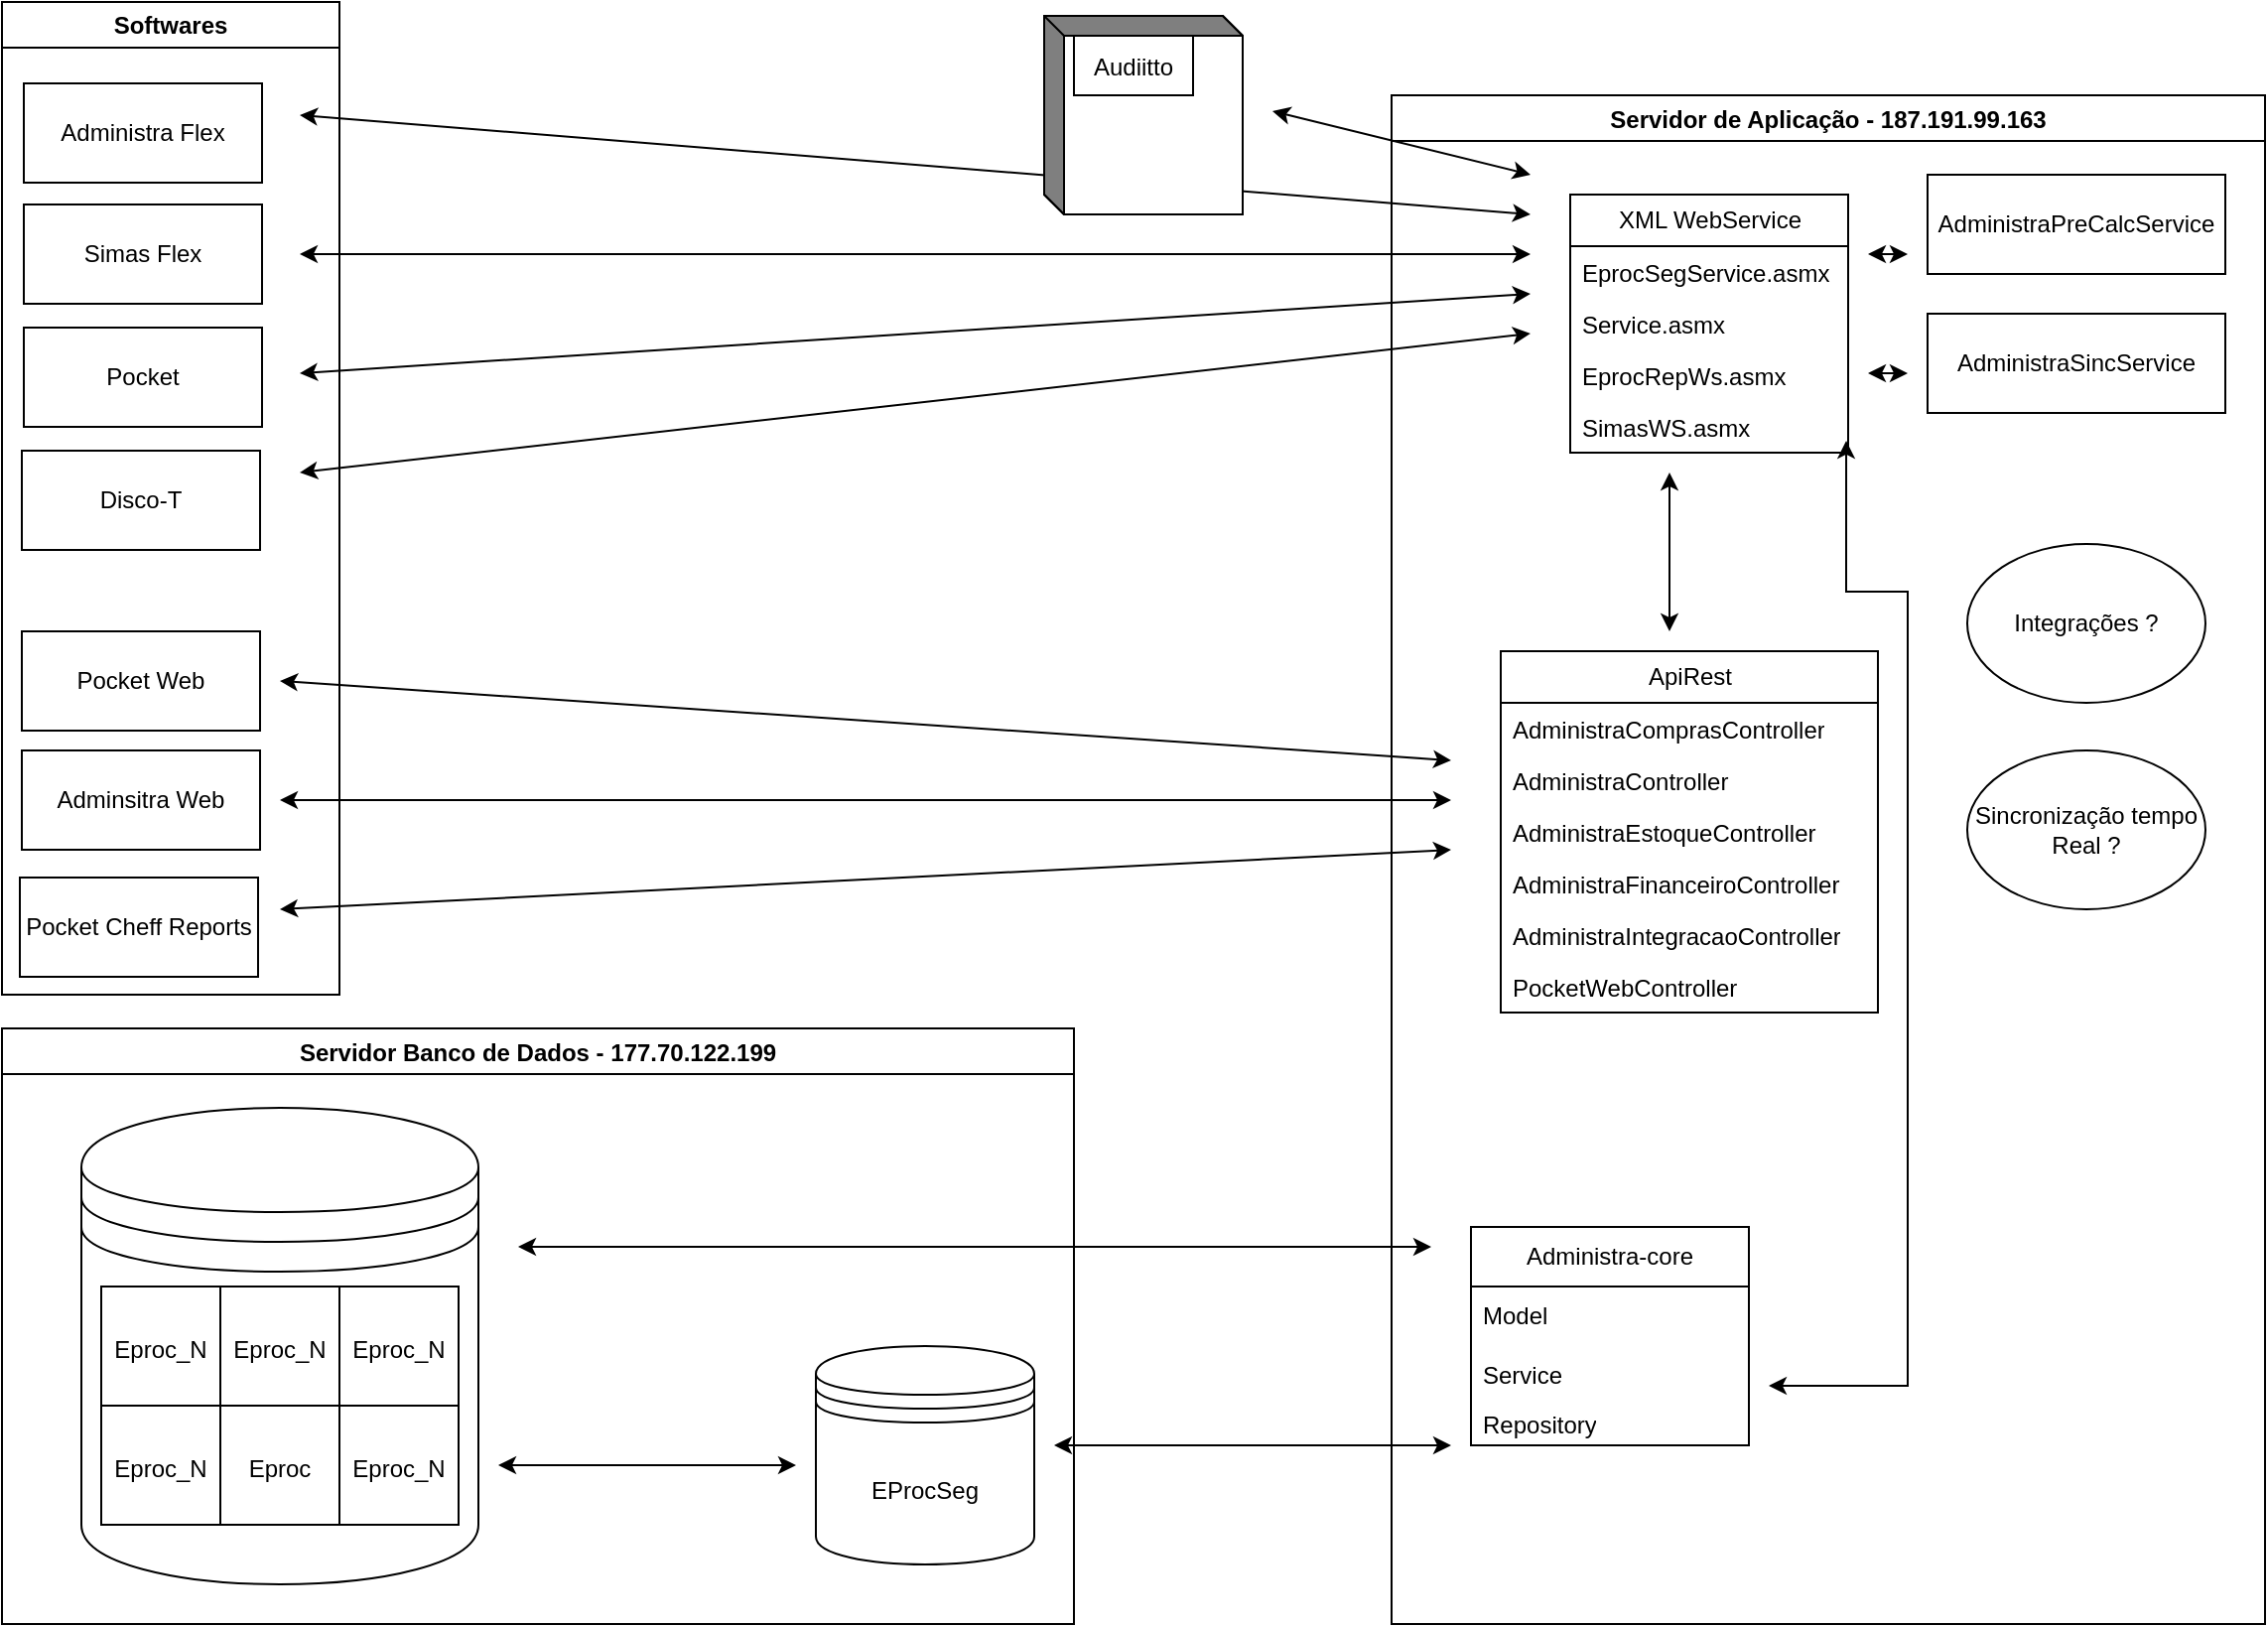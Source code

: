 <mxfile version="21.6.5" type="github">
  <diagram id="6a731a19-8d31-9384-78a2-239565b7b9f0" name="Page-1">
    <mxGraphModel dx="1434" dy="1601" grid="1" gridSize="10" guides="1" tooltips="1" connect="1" arrows="1" fold="1" page="1" pageScale="1" pageWidth="1169" pageHeight="827" background="none" math="0" shadow="0">
      <root>
        <mxCell id="0" />
        <mxCell id="1" parent="0" />
        <mxCell id="UgG5REFlC_BB2Rdx2z05-145" value="Servidor de Aplicação - 187.191.99.163" style="swimlane;" parent="1" vertex="1">
          <mxGeometry x="710" y="-780" width="440" height="770" as="geometry">
            <mxRectangle x="710" y="-810" width="260" height="30" as="alternateBounds" />
          </mxGeometry>
        </mxCell>
        <mxCell id="UgG5REFlC_BB2Rdx2z05-62" value="Administra-core&lt;br&gt;" style="swimlane;fontStyle=0;childLayout=stackLayout;horizontal=1;startSize=30;horizontalStack=0;resizeParent=1;resizeParentMax=0;resizeLast=0;collapsible=1;marginBottom=0;whiteSpace=wrap;html=1;" parent="UgG5REFlC_BB2Rdx2z05-145" vertex="1">
          <mxGeometry x="40" y="570" width="140" height="110" as="geometry">
            <mxRectangle x="400" y="697" width="120" height="30" as="alternateBounds" />
          </mxGeometry>
        </mxCell>
        <mxCell id="UgG5REFlC_BB2Rdx2z05-63" value="Model&lt;br&gt;" style="text;strokeColor=none;fillColor=none;align=left;verticalAlign=middle;spacingLeft=4;spacingRight=4;overflow=hidden;points=[[0,0.5],[1,0.5]];portConstraint=eastwest;rotatable=0;whiteSpace=wrap;html=1;" parent="UgG5REFlC_BB2Rdx2z05-62" vertex="1">
          <mxGeometry y="30" width="140" height="30" as="geometry" />
        </mxCell>
        <mxCell id="UgG5REFlC_BB2Rdx2z05-64" value="Service" style="text;strokeColor=none;fillColor=none;align=left;verticalAlign=middle;spacingLeft=4;spacingRight=4;overflow=hidden;points=[[0,0.5],[1,0.5]];portConstraint=eastwest;rotatable=0;whiteSpace=wrap;html=1;" parent="UgG5REFlC_BB2Rdx2z05-62" vertex="1">
          <mxGeometry y="60" width="140" height="30" as="geometry" />
        </mxCell>
        <mxCell id="UgG5REFlC_BB2Rdx2z05-65" value="Repository&lt;br&gt;" style="text;strokeColor=none;fillColor=none;align=left;verticalAlign=middle;spacingLeft=4;spacingRight=4;overflow=hidden;points=[[0,0.5],[1,0.5]];portConstraint=eastwest;rotatable=0;whiteSpace=wrap;html=1;" parent="UgG5REFlC_BB2Rdx2z05-62" vertex="1">
          <mxGeometry y="90" width="140" height="20" as="geometry" />
        </mxCell>
        <mxCell id="UgG5REFlC_BB2Rdx2z05-130" style="edgeStyle=elbowEdgeStyle;rounded=0;orthogonalLoop=1;jettySize=auto;html=1;startArrow=none;endArrow=none;exitX=0;exitY=0.75;exitDx=0;exitDy=0;" parent="UgG5REFlC_BB2Rdx2z05-145" edge="1">
          <mxGeometry relative="1" as="geometry">
            <mxPoint x="55" y="167.5" as="sourcePoint" />
            <mxPoint x="55" y="167.5" as="targetPoint" />
          </mxGeometry>
        </mxCell>
        <mxCell id="UgG5REFlC_BB2Rdx2z05-164" value="ApiRest" style="swimlane;fontStyle=0;childLayout=stackLayout;horizontal=1;startSize=26;fillColor=none;horizontalStack=0;resizeParent=1;resizeParentMax=0;resizeLast=0;collapsible=1;marginBottom=0;html=1;" parent="UgG5REFlC_BB2Rdx2z05-145" vertex="1">
          <mxGeometry x="55" y="280" width="190" height="182" as="geometry">
            <mxRectangle x="55" y="280" width="80" height="30" as="alternateBounds" />
          </mxGeometry>
        </mxCell>
        <mxCell id="UgG5REFlC_BB2Rdx2z05-172" value="AdministraComprasController" style="text;strokeColor=none;fillColor=none;align=left;verticalAlign=top;spacingLeft=4;spacingRight=4;overflow=hidden;rotatable=0;points=[[0,0.5],[1,0.5]];portConstraint=eastwest;whiteSpace=wrap;html=1;" parent="UgG5REFlC_BB2Rdx2z05-164" vertex="1">
          <mxGeometry y="26" width="190" height="26" as="geometry" />
        </mxCell>
        <mxCell id="UgG5REFlC_BB2Rdx2z05-165" value="AdministraController" style="text;strokeColor=none;fillColor=none;align=left;verticalAlign=top;spacingLeft=4;spacingRight=4;overflow=hidden;rotatable=0;points=[[0,0.5],[1,0.5]];portConstraint=eastwest;whiteSpace=wrap;html=1;" parent="UgG5REFlC_BB2Rdx2z05-164" vertex="1">
          <mxGeometry y="52" width="190" height="26" as="geometry" />
        </mxCell>
        <mxCell id="UgG5REFlC_BB2Rdx2z05-168" value="AdministraEstoqueController" style="text;strokeColor=none;fillColor=none;align=left;verticalAlign=top;spacingLeft=4;spacingRight=4;overflow=hidden;rotatable=0;points=[[0,0.5],[1,0.5]];portConstraint=eastwest;whiteSpace=wrap;html=1;" parent="UgG5REFlC_BB2Rdx2z05-164" vertex="1">
          <mxGeometry y="78" width="190" height="26" as="geometry" />
        </mxCell>
        <mxCell id="UgG5REFlC_BB2Rdx2z05-167" value="AdministraFinanceiroController" style="text;strokeColor=none;fillColor=none;align=left;verticalAlign=top;spacingLeft=4;spacingRight=4;overflow=hidden;rotatable=0;points=[[0,0.5],[1,0.5]];portConstraint=eastwest;whiteSpace=wrap;html=1;" parent="UgG5REFlC_BB2Rdx2z05-164" vertex="1">
          <mxGeometry y="104" width="190" height="26" as="geometry" />
        </mxCell>
        <mxCell id="UgG5REFlC_BB2Rdx2z05-166" value="AdministraIntegracaoController" style="text;strokeColor=none;fillColor=none;align=left;verticalAlign=top;spacingLeft=4;spacingRight=4;overflow=hidden;rotatable=0;points=[[0,0.5],[1,0.5]];portConstraint=eastwest;whiteSpace=wrap;html=1;" parent="UgG5REFlC_BB2Rdx2z05-164" vertex="1">
          <mxGeometry y="130" width="190" height="26" as="geometry" />
        </mxCell>
        <mxCell id="UgG5REFlC_BB2Rdx2z05-170" value="PocketWebController" style="text;strokeColor=none;fillColor=none;align=left;verticalAlign=top;spacingLeft=4;spacingRight=4;overflow=hidden;rotatable=0;points=[[0,0.5],[1,0.5]];portConstraint=eastwest;whiteSpace=wrap;html=1;" parent="UgG5REFlC_BB2Rdx2z05-164" vertex="1">
          <mxGeometry y="156" width="190" height="26" as="geometry" />
        </mxCell>
        <mxCell id="UgG5REFlC_BB2Rdx2z05-196" value="XML WebService" style="swimlane;fontStyle=0;childLayout=stackLayout;horizontal=1;startSize=26;fillColor=none;horizontalStack=0;resizeParent=1;resizeParentMax=0;resizeLast=0;collapsible=1;marginBottom=0;html=1;" parent="UgG5REFlC_BB2Rdx2z05-145" vertex="1">
          <mxGeometry x="90" y="50" width="140" height="130" as="geometry" />
        </mxCell>
        <mxCell id="UgG5REFlC_BB2Rdx2z05-197" value="EprocSegService.asmx&lt;br&gt;" style="text;strokeColor=none;fillColor=none;align=left;verticalAlign=top;spacingLeft=4;spacingRight=4;overflow=hidden;rotatable=0;points=[[0,0.5],[1,0.5]];portConstraint=eastwest;whiteSpace=wrap;html=1;" parent="UgG5REFlC_BB2Rdx2z05-196" vertex="1">
          <mxGeometry y="26" width="140" height="26" as="geometry" />
        </mxCell>
        <mxCell id="UgG5REFlC_BB2Rdx2z05-198" value="Service.asmx" style="text;strokeColor=none;fillColor=none;align=left;verticalAlign=top;spacingLeft=4;spacingRight=4;overflow=hidden;rotatable=0;points=[[0,0.5],[1,0.5]];portConstraint=eastwest;whiteSpace=wrap;html=1;" parent="UgG5REFlC_BB2Rdx2z05-196" vertex="1">
          <mxGeometry y="52" width="140" height="26" as="geometry" />
        </mxCell>
        <mxCell id="UgG5REFlC_BB2Rdx2z05-207" value="EprocRepWs.asmx" style="text;strokeColor=none;fillColor=none;align=left;verticalAlign=top;spacingLeft=4;spacingRight=4;overflow=hidden;rotatable=0;points=[[0,0.5],[1,0.5]];portConstraint=eastwest;whiteSpace=wrap;html=1;" parent="UgG5REFlC_BB2Rdx2z05-196" vertex="1">
          <mxGeometry y="78" width="140" height="26" as="geometry" />
        </mxCell>
        <mxCell id="UgG5REFlC_BB2Rdx2z05-199" value="SimasWS.asmx" style="text;strokeColor=none;fillColor=none;align=left;verticalAlign=top;spacingLeft=4;spacingRight=4;overflow=hidden;rotatable=0;points=[[0,0.5],[1,0.5]];portConstraint=eastwest;whiteSpace=wrap;html=1;" parent="UgG5REFlC_BB2Rdx2z05-196" vertex="1">
          <mxGeometry y="104" width="140" height="26" as="geometry" />
        </mxCell>
        <mxCell id="UgG5REFlC_BB2Rdx2z05-210" value="" style="endArrow=classic;startArrow=classic;html=1;rounded=0;" parent="UgG5REFlC_BB2Rdx2z05-145" edge="1">
          <mxGeometry width="50" height="50" relative="1" as="geometry">
            <mxPoint x="140" y="270" as="sourcePoint" />
            <mxPoint x="140" y="190" as="targetPoint" />
          </mxGeometry>
        </mxCell>
        <mxCell id="UgG5REFlC_BB2Rdx2z05-220" value="AdministraPreCalcService" style="rounded=0;whiteSpace=wrap;html=1;" parent="UgG5REFlC_BB2Rdx2z05-145" vertex="1">
          <mxGeometry x="270" y="40" width="150" height="50" as="geometry" />
        </mxCell>
        <mxCell id="UgG5REFlC_BB2Rdx2z05-221" value="AdministraSincService" style="rounded=0;whiteSpace=wrap;html=1;" parent="UgG5REFlC_BB2Rdx2z05-145" vertex="1">
          <mxGeometry x="270" y="110" width="150" height="50" as="geometry" />
        </mxCell>
        <mxCell id="UgG5REFlC_BB2Rdx2z05-223" value="" style="endArrow=classic;startArrow=classic;html=1;rounded=0;" parent="UgG5REFlC_BB2Rdx2z05-145" edge="1">
          <mxGeometry width="50" height="50" relative="1" as="geometry">
            <mxPoint x="240" y="140" as="sourcePoint" />
            <mxPoint x="260" y="140" as="targetPoint" />
            <Array as="points" />
          </mxGeometry>
        </mxCell>
        <mxCell id="UgG5REFlC_BB2Rdx2z05-224" value="" style="endArrow=classic;startArrow=classic;html=1;rounded=0;" parent="UgG5REFlC_BB2Rdx2z05-145" edge="1">
          <mxGeometry width="50" height="50" relative="1" as="geometry">
            <mxPoint x="240" y="80" as="sourcePoint" />
            <mxPoint x="260" y="80" as="targetPoint" />
            <Array as="points" />
          </mxGeometry>
        </mxCell>
        <mxCell id="UgG5REFlC_BB2Rdx2z05-209" value="" style="endArrow=classic;startArrow=classic;html=1;rounded=0;entryX=0.993;entryY=0.769;entryDx=0;entryDy=0;entryPerimeter=0;" parent="UgG5REFlC_BB2Rdx2z05-145" target="UgG5REFlC_BB2Rdx2z05-199" edge="1">
          <mxGeometry width="50" height="50" relative="1" as="geometry">
            <mxPoint x="190" y="650" as="sourcePoint" />
            <mxPoint x="190" y="230" as="targetPoint" />
            <Array as="points">
              <mxPoint x="230" y="650" />
              <mxPoint x="260" y="650" />
              <mxPoint x="260" y="500" />
              <mxPoint x="260" y="250" />
              <mxPoint x="229" y="250" />
            </Array>
          </mxGeometry>
        </mxCell>
        <mxCell id="qHNFputFKk8opGdO1RCj-1" value="Integrações ?" style="ellipse;whiteSpace=wrap;html=1;" vertex="1" parent="UgG5REFlC_BB2Rdx2z05-145">
          <mxGeometry x="290" y="226" width="120" height="80" as="geometry" />
        </mxCell>
        <mxCell id="qHNFputFKk8opGdO1RCj-2" value="Sincronização tempo Real ?" style="ellipse;whiteSpace=wrap;html=1;" vertex="1" parent="UgG5REFlC_BB2Rdx2z05-145">
          <mxGeometry x="290" y="330" width="120" height="80" as="geometry" />
        </mxCell>
        <mxCell id="UgG5REFlC_BB2Rdx2z05-149" value="Servidor Banco de Dados - 177.70.122.199" style="swimlane;" parent="1" vertex="1">
          <mxGeometry x="10" y="-310" width="540" height="300" as="geometry" />
        </mxCell>
        <mxCell id="UgG5REFlC_BB2Rdx2z05-148" value="EProcSeg" style="shape=datastore;whiteSpace=wrap;html=1;" parent="UgG5REFlC_BB2Rdx2z05-149" vertex="1">
          <mxGeometry x="410" y="160" width="110" height="110" as="geometry" />
        </mxCell>
        <mxCell id="UgG5REFlC_BB2Rdx2z05-163" value="" style="shape=datastore;whiteSpace=wrap;html=1;" parent="UgG5REFlC_BB2Rdx2z05-149" vertex="1">
          <mxGeometry x="40" y="40" width="200" height="240" as="geometry" />
        </mxCell>
        <mxCell id="UgG5REFlC_BB2Rdx2z05-175" value="" style="shape=table;startSize=0;container=1;collapsible=0;childLayout=tableLayout;fontSize=16;" parent="UgG5REFlC_BB2Rdx2z05-149" vertex="1">
          <mxGeometry x="50" y="130" width="180" height="120" as="geometry" />
        </mxCell>
        <mxCell id="UgG5REFlC_BB2Rdx2z05-176" value="" style="shape=tableRow;horizontal=0;startSize=0;swimlaneHead=0;swimlaneBody=0;strokeColor=inherit;top=0;left=0;bottom=0;right=0;collapsible=0;dropTarget=0;fillColor=none;points=[[0,0.5],[1,0.5]];portConstraint=eastwest;fontSize=16;" parent="UgG5REFlC_BB2Rdx2z05-175" vertex="1">
          <mxGeometry width="180" height="60" as="geometry" />
        </mxCell>
        <mxCell id="UgG5REFlC_BB2Rdx2z05-177" value="&lt;font style=&quot;font-size: 12px;&quot;&gt;Eproc_N&lt;/font&gt;" style="shape=partialRectangle;html=1;whiteSpace=wrap;connectable=0;strokeColor=inherit;overflow=hidden;fillColor=none;top=0;left=0;bottom=0;right=0;pointerEvents=1;fontSize=16;" parent="UgG5REFlC_BB2Rdx2z05-176" vertex="1">
          <mxGeometry width="60" height="60" as="geometry">
            <mxRectangle width="60" height="60" as="alternateBounds" />
          </mxGeometry>
        </mxCell>
        <mxCell id="UgG5REFlC_BB2Rdx2z05-178" value="&lt;font style=&quot;font-size: 12px;&quot;&gt;Eproc_N&lt;/font&gt;" style="shape=partialRectangle;html=1;whiteSpace=wrap;connectable=0;strokeColor=inherit;overflow=hidden;fillColor=none;top=0;left=0;bottom=0;right=0;pointerEvents=1;fontSize=16;" parent="UgG5REFlC_BB2Rdx2z05-176" vertex="1">
          <mxGeometry x="60" width="60" height="60" as="geometry">
            <mxRectangle width="60" height="60" as="alternateBounds" />
          </mxGeometry>
        </mxCell>
        <mxCell id="UgG5REFlC_BB2Rdx2z05-179" value="&lt;font style=&quot;font-size: 12px;&quot;&gt;Eproc_N&lt;/font&gt;" style="shape=partialRectangle;html=1;whiteSpace=wrap;connectable=0;strokeColor=inherit;overflow=hidden;fillColor=none;top=0;left=0;bottom=0;right=0;pointerEvents=1;fontSize=16;" parent="UgG5REFlC_BB2Rdx2z05-176" vertex="1">
          <mxGeometry x="120" width="60" height="60" as="geometry">
            <mxRectangle width="60" height="60" as="alternateBounds" />
          </mxGeometry>
        </mxCell>
        <mxCell id="UgG5REFlC_BB2Rdx2z05-180" value="" style="shape=tableRow;horizontal=0;startSize=0;swimlaneHead=0;swimlaneBody=0;strokeColor=inherit;top=0;left=0;bottom=0;right=0;collapsible=0;dropTarget=0;fillColor=none;points=[[0,0.5],[1,0.5]];portConstraint=eastwest;fontSize=16;" parent="UgG5REFlC_BB2Rdx2z05-175" vertex="1">
          <mxGeometry y="60" width="180" height="60" as="geometry" />
        </mxCell>
        <mxCell id="UgG5REFlC_BB2Rdx2z05-181" value="&lt;font style=&quot;font-size: 12px;&quot;&gt;Eproc_N&lt;/font&gt;" style="shape=partialRectangle;html=1;whiteSpace=wrap;connectable=0;strokeColor=inherit;overflow=hidden;fillColor=none;top=0;left=0;bottom=0;right=0;pointerEvents=1;fontSize=16;" parent="UgG5REFlC_BB2Rdx2z05-180" vertex="1">
          <mxGeometry width="60" height="60" as="geometry">
            <mxRectangle width="60" height="60" as="alternateBounds" />
          </mxGeometry>
        </mxCell>
        <mxCell id="UgG5REFlC_BB2Rdx2z05-182" value="&lt;font style=&quot;font-size: 12px;&quot;&gt;Eproc&lt;/font&gt;" style="shape=partialRectangle;html=1;whiteSpace=wrap;connectable=0;strokeColor=inherit;overflow=hidden;fillColor=none;top=0;left=0;bottom=0;right=0;pointerEvents=1;fontSize=16;" parent="UgG5REFlC_BB2Rdx2z05-180" vertex="1">
          <mxGeometry x="60" width="60" height="60" as="geometry">
            <mxRectangle width="60" height="60" as="alternateBounds" />
          </mxGeometry>
        </mxCell>
        <mxCell id="UgG5REFlC_BB2Rdx2z05-183" value="&lt;font style=&quot;font-size: 12px;&quot;&gt;Eproc_N&lt;/font&gt;" style="shape=partialRectangle;html=1;whiteSpace=wrap;connectable=0;strokeColor=inherit;overflow=hidden;fillColor=none;top=0;left=0;bottom=0;right=0;pointerEvents=1;fontSize=16;" parent="UgG5REFlC_BB2Rdx2z05-180" vertex="1">
          <mxGeometry x="120" width="60" height="60" as="geometry">
            <mxRectangle width="60" height="60" as="alternateBounds" />
          </mxGeometry>
        </mxCell>
        <mxCell id="UgG5REFlC_BB2Rdx2z05-219" value="" style="endArrow=classic;startArrow=classic;html=1;rounded=0;" parent="UgG5REFlC_BB2Rdx2z05-149" edge="1">
          <mxGeometry width="50" height="50" relative="1" as="geometry">
            <mxPoint x="250" y="220" as="sourcePoint" />
            <mxPoint x="400" y="220" as="targetPoint" />
          </mxGeometry>
        </mxCell>
        <mxCell id="UgG5REFlC_BB2Rdx2z05-208" value="" style="endArrow=classic;startArrow=classic;html=1;rounded=0;" parent="1" edge="1">
          <mxGeometry width="50" height="50" relative="1" as="geometry">
            <mxPoint x="540" y="-100" as="sourcePoint" />
            <mxPoint x="740" y="-100" as="targetPoint" />
          </mxGeometry>
        </mxCell>
        <mxCell id="UgG5REFlC_BB2Rdx2z05-212" value="" style="endArrow=classic;startArrow=classic;html=1;rounded=0;" parent="1" edge="1">
          <mxGeometry width="50" height="50" relative="1" as="geometry">
            <mxPoint x="160" y="-590" as="sourcePoint" />
            <mxPoint x="780" y="-660" as="targetPoint" />
          </mxGeometry>
        </mxCell>
        <mxCell id="UgG5REFlC_BB2Rdx2z05-213" value="" style="endArrow=classic;startArrow=classic;html=1;rounded=0;" parent="1" edge="1">
          <mxGeometry width="50" height="50" relative="1" as="geometry">
            <mxPoint x="160" y="-640" as="sourcePoint" />
            <mxPoint x="780" y="-680" as="targetPoint" />
          </mxGeometry>
        </mxCell>
        <mxCell id="UgG5REFlC_BB2Rdx2z05-214" value="" style="endArrow=classic;startArrow=classic;html=1;rounded=0;" parent="1" edge="1">
          <mxGeometry width="50" height="50" relative="1" as="geometry">
            <mxPoint x="160" y="-700" as="sourcePoint" />
            <mxPoint x="780" y="-700" as="targetPoint" />
          </mxGeometry>
        </mxCell>
        <mxCell id="UgG5REFlC_BB2Rdx2z05-215" value="" style="endArrow=classic;startArrow=classic;html=1;rounded=0;" parent="1" edge="1">
          <mxGeometry width="50" height="50" relative="1" as="geometry">
            <mxPoint x="160" y="-770" as="sourcePoint" />
            <mxPoint x="780" y="-720" as="targetPoint" />
          </mxGeometry>
        </mxCell>
        <mxCell id="UgG5REFlC_BB2Rdx2z05-216" value="" style="endArrow=classic;startArrow=classic;html=1;rounded=0;" parent="1" edge="1">
          <mxGeometry width="50" height="50" relative="1" as="geometry">
            <mxPoint x="150" y="-485" as="sourcePoint" />
            <mxPoint x="740" y="-445" as="targetPoint" />
          </mxGeometry>
        </mxCell>
        <mxCell id="UgG5REFlC_BB2Rdx2z05-217" value="" style="endArrow=classic;startArrow=classic;html=1;rounded=0;" parent="1" edge="1">
          <mxGeometry width="50" height="50" relative="1" as="geometry">
            <mxPoint x="150" y="-425" as="sourcePoint" />
            <mxPoint x="740" y="-425" as="targetPoint" />
          </mxGeometry>
        </mxCell>
        <mxCell id="UgG5REFlC_BB2Rdx2z05-218" value="" style="endArrow=classic;startArrow=classic;html=1;rounded=0;" parent="1" edge="1">
          <mxGeometry width="50" height="50" relative="1" as="geometry">
            <mxPoint x="150" y="-370" as="sourcePoint" />
            <mxPoint x="740" y="-400" as="targetPoint" />
          </mxGeometry>
        </mxCell>
        <mxCell id="UgG5REFlC_BB2Rdx2z05-226" value="" style="endArrow=classic;startArrow=classic;html=1;rounded=0;" parent="1" edge="1">
          <mxGeometry width="50" height="50" relative="1" as="geometry">
            <mxPoint x="650" y="-772" as="sourcePoint" />
            <mxPoint x="780" y="-740" as="targetPoint" />
          </mxGeometry>
        </mxCell>
        <mxCell id="UgG5REFlC_BB2Rdx2z05-227" value="Softwares" style="swimlane;whiteSpace=wrap;html=1;" parent="1" vertex="1">
          <mxGeometry x="10" y="-827" width="170" height="500" as="geometry" />
        </mxCell>
        <mxCell id="UgG5REFlC_BB2Rdx2z05-136" value="Pocket Cheff Reports" style="rounded=0;whiteSpace=wrap;html=1;" parent="UgG5REFlC_BB2Rdx2z05-227" vertex="1">
          <mxGeometry x="9" y="441" width="120" height="50" as="geometry" />
        </mxCell>
        <mxCell id="UgG5REFlC_BB2Rdx2z05-188" value="Adminsitra Web" style="rounded=0;whiteSpace=wrap;html=1;" parent="UgG5REFlC_BB2Rdx2z05-227" vertex="1">
          <mxGeometry x="10" y="377" width="120" height="50" as="geometry" />
        </mxCell>
        <mxCell id="UgG5REFlC_BB2Rdx2z05-135" value="Pocket Web" style="rounded=0;whiteSpace=wrap;html=1;" parent="UgG5REFlC_BB2Rdx2z05-227" vertex="1">
          <mxGeometry x="10" y="317" width="120" height="50" as="geometry" />
        </mxCell>
        <mxCell id="UgG5REFlC_BB2Rdx2z05-174" value="Disco-T" style="rounded=0;whiteSpace=wrap;html=1;" parent="UgG5REFlC_BB2Rdx2z05-227" vertex="1">
          <mxGeometry x="10" y="226" width="120" height="50" as="geometry" />
        </mxCell>
        <mxCell id="UgG5REFlC_BB2Rdx2z05-173" value="Pocket" style="rounded=0;whiteSpace=wrap;html=1;" parent="UgG5REFlC_BB2Rdx2z05-227" vertex="1">
          <mxGeometry x="11" y="164" width="120" height="50" as="geometry" />
        </mxCell>
        <mxCell id="UgG5REFlC_BB2Rdx2z05-134" value="Simas Flex" style="rounded=0;whiteSpace=wrap;html=1;" parent="UgG5REFlC_BB2Rdx2z05-227" vertex="1">
          <mxGeometry x="11" y="102" width="120" height="50" as="geometry" />
        </mxCell>
        <mxCell id="UgG5REFlC_BB2Rdx2z05-133" value="Administra Flex" style="rounded=0;whiteSpace=wrap;html=1;" parent="UgG5REFlC_BB2Rdx2z05-227" vertex="1">
          <mxGeometry x="11" y="41" width="120" height="50" as="geometry" />
        </mxCell>
        <mxCell id="qHNFputFKk8opGdO1RCj-3" value="" style="endArrow=classic;startArrow=classic;html=1;rounded=0;" edge="1" parent="1">
          <mxGeometry width="50" height="50" relative="1" as="geometry">
            <mxPoint x="270" y="-200" as="sourcePoint" />
            <mxPoint x="730" y="-200" as="targetPoint" />
          </mxGeometry>
        </mxCell>
        <mxCell id="qHNFputFKk8opGdO1RCj-7" value="" style="html=1;dashed=0;whiteSpace=wrap;shape=mxgraph.dfd.externalEntity;labelBackgroundColor=#7b3d3d;" vertex="1" parent="1">
          <mxGeometry x="535" y="-820" width="100" height="100" as="geometry" />
        </mxCell>
        <mxCell id="qHNFputFKk8opGdO1RCj-8" value="Audiitto" style="autosize=1;part=1;resizable=0;strokeColor=inherit;fillColor=inherit;gradientColor=inherit;" vertex="1" parent="qHNFputFKk8opGdO1RCj-7">
          <mxGeometry width="60" height="30" relative="1" as="geometry">
            <mxPoint x="15" y="10" as="offset" />
          </mxGeometry>
        </mxCell>
      </root>
    </mxGraphModel>
  </diagram>
</mxfile>
